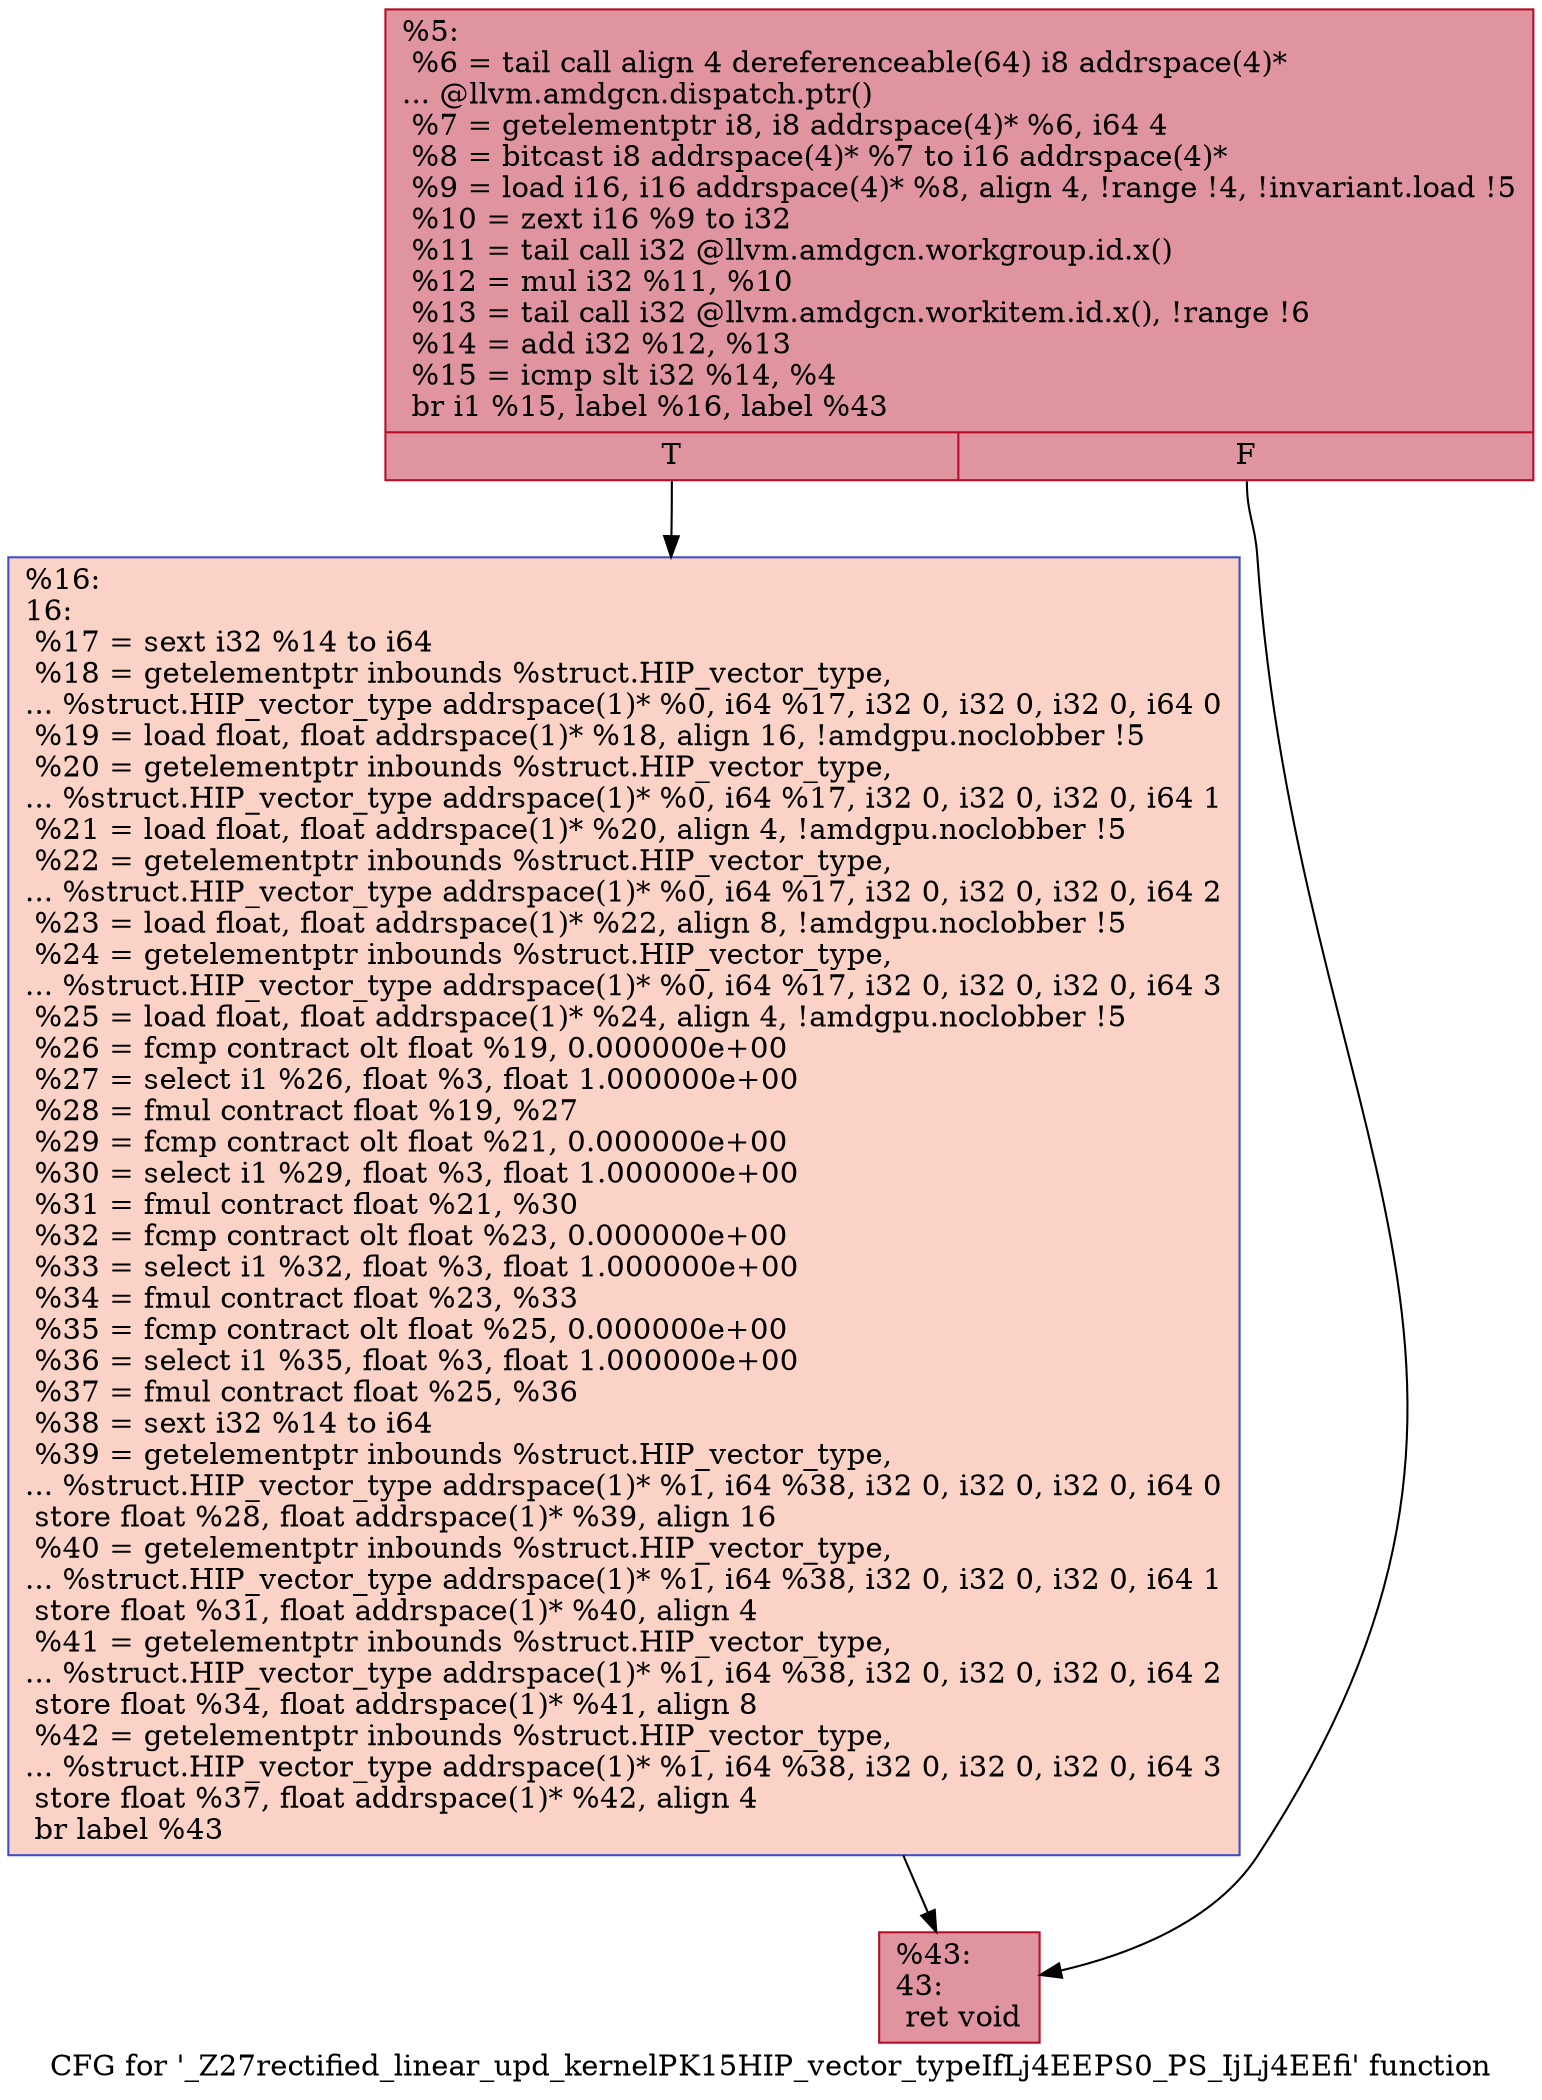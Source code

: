digraph "CFG for '_Z27rectified_linear_upd_kernelPK15HIP_vector_typeIfLj4EEPS0_PS_IjLj4EEfi' function" {
	label="CFG for '_Z27rectified_linear_upd_kernelPK15HIP_vector_typeIfLj4EEPS0_PS_IjLj4EEfi' function";

	Node0x57de4d0 [shape=record,color="#b70d28ff", style=filled, fillcolor="#b70d2870",label="{%5:\l  %6 = tail call align 4 dereferenceable(64) i8 addrspace(4)*\l... @llvm.amdgcn.dispatch.ptr()\l  %7 = getelementptr i8, i8 addrspace(4)* %6, i64 4\l  %8 = bitcast i8 addrspace(4)* %7 to i16 addrspace(4)*\l  %9 = load i16, i16 addrspace(4)* %8, align 4, !range !4, !invariant.load !5\l  %10 = zext i16 %9 to i32\l  %11 = tail call i32 @llvm.amdgcn.workgroup.id.x()\l  %12 = mul i32 %11, %10\l  %13 = tail call i32 @llvm.amdgcn.workitem.id.x(), !range !6\l  %14 = add i32 %12, %13\l  %15 = icmp slt i32 %14, %4\l  br i1 %15, label %16, label %43\l|{<s0>T|<s1>F}}"];
	Node0x57de4d0:s0 -> Node0x57e0330;
	Node0x57de4d0:s1 -> Node0x57e03c0;
	Node0x57e0330 [shape=record,color="#3d50c3ff", style=filled, fillcolor="#f59c7d70",label="{%16:\l16:                                               \l  %17 = sext i32 %14 to i64\l  %18 = getelementptr inbounds %struct.HIP_vector_type,\l... %struct.HIP_vector_type addrspace(1)* %0, i64 %17, i32 0, i32 0, i32 0, i64 0\l  %19 = load float, float addrspace(1)* %18, align 16, !amdgpu.noclobber !5\l  %20 = getelementptr inbounds %struct.HIP_vector_type,\l... %struct.HIP_vector_type addrspace(1)* %0, i64 %17, i32 0, i32 0, i32 0, i64 1\l  %21 = load float, float addrspace(1)* %20, align 4, !amdgpu.noclobber !5\l  %22 = getelementptr inbounds %struct.HIP_vector_type,\l... %struct.HIP_vector_type addrspace(1)* %0, i64 %17, i32 0, i32 0, i32 0, i64 2\l  %23 = load float, float addrspace(1)* %22, align 8, !amdgpu.noclobber !5\l  %24 = getelementptr inbounds %struct.HIP_vector_type,\l... %struct.HIP_vector_type addrspace(1)* %0, i64 %17, i32 0, i32 0, i32 0, i64 3\l  %25 = load float, float addrspace(1)* %24, align 4, !amdgpu.noclobber !5\l  %26 = fcmp contract olt float %19, 0.000000e+00\l  %27 = select i1 %26, float %3, float 1.000000e+00\l  %28 = fmul contract float %19, %27\l  %29 = fcmp contract olt float %21, 0.000000e+00\l  %30 = select i1 %29, float %3, float 1.000000e+00\l  %31 = fmul contract float %21, %30\l  %32 = fcmp contract olt float %23, 0.000000e+00\l  %33 = select i1 %32, float %3, float 1.000000e+00\l  %34 = fmul contract float %23, %33\l  %35 = fcmp contract olt float %25, 0.000000e+00\l  %36 = select i1 %35, float %3, float 1.000000e+00\l  %37 = fmul contract float %25, %36\l  %38 = sext i32 %14 to i64\l  %39 = getelementptr inbounds %struct.HIP_vector_type,\l... %struct.HIP_vector_type addrspace(1)* %1, i64 %38, i32 0, i32 0, i32 0, i64 0\l  store float %28, float addrspace(1)* %39, align 16\l  %40 = getelementptr inbounds %struct.HIP_vector_type,\l... %struct.HIP_vector_type addrspace(1)* %1, i64 %38, i32 0, i32 0, i32 0, i64 1\l  store float %31, float addrspace(1)* %40, align 4\l  %41 = getelementptr inbounds %struct.HIP_vector_type,\l... %struct.HIP_vector_type addrspace(1)* %1, i64 %38, i32 0, i32 0, i32 0, i64 2\l  store float %34, float addrspace(1)* %41, align 8\l  %42 = getelementptr inbounds %struct.HIP_vector_type,\l... %struct.HIP_vector_type addrspace(1)* %1, i64 %38, i32 0, i32 0, i32 0, i64 3\l  store float %37, float addrspace(1)* %42, align 4\l  br label %43\l}"];
	Node0x57e0330 -> Node0x57e03c0;
	Node0x57e03c0 [shape=record,color="#b70d28ff", style=filled, fillcolor="#b70d2870",label="{%43:\l43:                                               \l  ret void\l}"];
}
